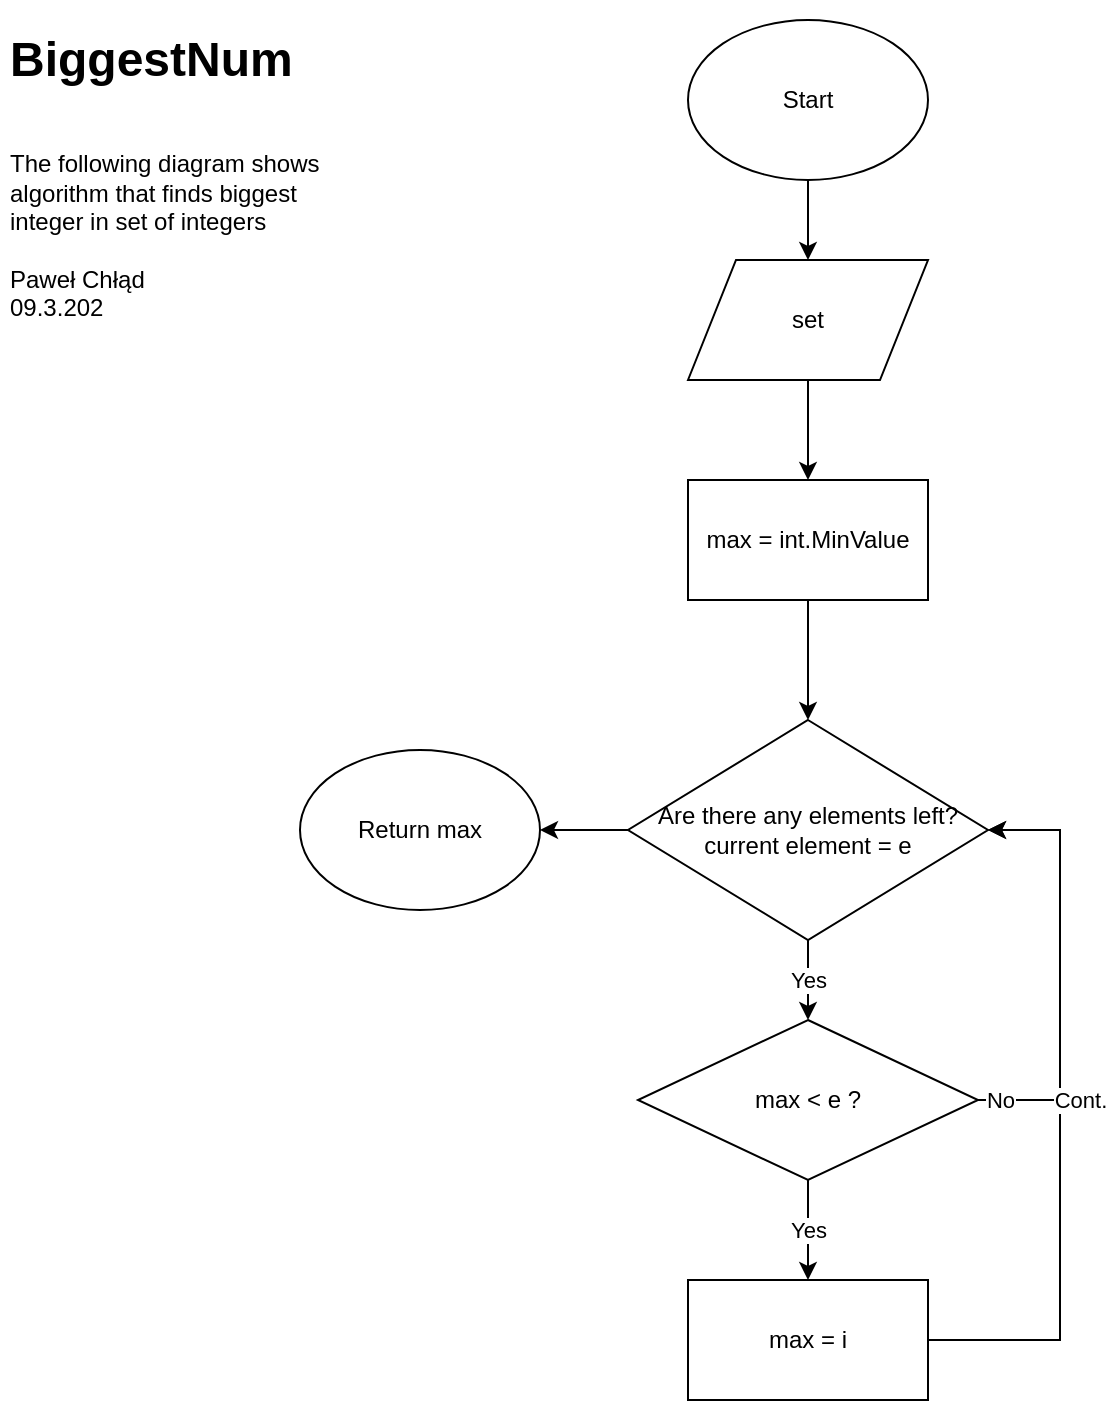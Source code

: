 <mxfile version="12.8.1" type="device"><diagram id="C5RBs43oDa-KdzZeNtuy" name="Page-1"><mxGraphModel dx="1591" dy="902" grid="1" gridSize="10" guides="1" tooltips="1" connect="1" arrows="1" fold="1" page="1" pageScale="1" pageWidth="827" pageHeight="1169" math="0" shadow="0"><root><mxCell id="WIyWlLk6GJQsqaUBKTNV-0"/><mxCell id="WIyWlLk6GJQsqaUBKTNV-1" parent="WIyWlLk6GJQsqaUBKTNV-0"/><mxCell id="7tmPn5ieA3Q9iqU_eBNZ-0" value="&lt;h1&gt;BiggestNum&lt;br&gt;&lt;/h1&gt;&lt;div&gt;&lt;br&gt;&lt;/div&gt;&lt;div&gt;The following diagram shows algorithm that finds biggest integer in set of integers&lt;br&gt;&lt;/div&gt;&lt;div&gt;&lt;br&gt;&lt;/div&gt;&lt;div&gt;Paweł Chłąd&lt;/div&gt;&lt;div&gt;09.3.202&lt;br&gt;&lt;/div&gt;" style="text;html=1;strokeColor=none;fillColor=none;spacing=5;spacingTop=-20;whiteSpace=wrap;overflow=hidden;rounded=0;" vertex="1" parent="WIyWlLk6GJQsqaUBKTNV-1"><mxGeometry x="10" y="10" width="190" height="160" as="geometry"/></mxCell><mxCell id="7tmPn5ieA3Q9iqU_eBNZ-3" value="" style="edgeStyle=orthogonalEdgeStyle;rounded=0;orthogonalLoop=1;jettySize=auto;html=1;" edge="1" parent="WIyWlLk6GJQsqaUBKTNV-1" source="7tmPn5ieA3Q9iqU_eBNZ-1" target="7tmPn5ieA3Q9iqU_eBNZ-2"><mxGeometry relative="1" as="geometry"/></mxCell><mxCell id="7tmPn5ieA3Q9iqU_eBNZ-1" value="Start" style="ellipse;whiteSpace=wrap;html=1;" vertex="1" parent="WIyWlLk6GJQsqaUBKTNV-1"><mxGeometry x="354" y="10" width="120" height="80" as="geometry"/></mxCell><mxCell id="7tmPn5ieA3Q9iqU_eBNZ-6" value="" style="edgeStyle=orthogonalEdgeStyle;rounded=0;orthogonalLoop=1;jettySize=auto;html=1;" edge="1" parent="WIyWlLk6GJQsqaUBKTNV-1" source="7tmPn5ieA3Q9iqU_eBNZ-2" target="7tmPn5ieA3Q9iqU_eBNZ-5"><mxGeometry relative="1" as="geometry"/></mxCell><mxCell id="7tmPn5ieA3Q9iqU_eBNZ-2" value="set" style="shape=parallelogram;perimeter=parallelogramPerimeter;whiteSpace=wrap;html=1;" vertex="1" parent="WIyWlLk6GJQsqaUBKTNV-1"><mxGeometry x="354" y="130" width="120" height="60" as="geometry"/></mxCell><mxCell id="7tmPn5ieA3Q9iqU_eBNZ-9" value="" style="edgeStyle=orthogonalEdgeStyle;rounded=0;orthogonalLoop=1;jettySize=auto;html=1;" edge="1" parent="WIyWlLk6GJQsqaUBKTNV-1" source="7tmPn5ieA3Q9iqU_eBNZ-5" target="7tmPn5ieA3Q9iqU_eBNZ-8"><mxGeometry relative="1" as="geometry"/></mxCell><mxCell id="7tmPn5ieA3Q9iqU_eBNZ-5" value="max = int.MinValue" style="rounded=0;whiteSpace=wrap;html=1;" vertex="1" parent="WIyWlLk6GJQsqaUBKTNV-1"><mxGeometry x="354" y="240" width="120" height="60" as="geometry"/></mxCell><mxCell id="7tmPn5ieA3Q9iqU_eBNZ-11" value="Yes" style="edgeStyle=orthogonalEdgeStyle;rounded=0;orthogonalLoop=1;jettySize=auto;html=1;" edge="1" parent="WIyWlLk6GJQsqaUBKTNV-1" source="7tmPn5ieA3Q9iqU_eBNZ-8" target="7tmPn5ieA3Q9iqU_eBNZ-10"><mxGeometry relative="1" as="geometry"/></mxCell><mxCell id="7tmPn5ieA3Q9iqU_eBNZ-18" value="" style="edgeStyle=orthogonalEdgeStyle;rounded=0;orthogonalLoop=1;jettySize=auto;html=1;" edge="1" parent="WIyWlLk6GJQsqaUBKTNV-1" source="7tmPn5ieA3Q9iqU_eBNZ-8" target="7tmPn5ieA3Q9iqU_eBNZ-17"><mxGeometry relative="1" as="geometry"/></mxCell><mxCell id="7tmPn5ieA3Q9iqU_eBNZ-8" value="&lt;div&gt;Are there any elements left?&lt;/div&gt;&lt;div&gt;current element = e&lt;br&gt;&lt;/div&gt;" style="rhombus;whiteSpace=wrap;html=1;" vertex="1" parent="WIyWlLk6GJQsqaUBKTNV-1"><mxGeometry x="324" y="360" width="180" height="110" as="geometry"/></mxCell><mxCell id="7tmPn5ieA3Q9iqU_eBNZ-13" value="Yes" style="edgeStyle=orthogonalEdgeStyle;rounded=0;orthogonalLoop=1;jettySize=auto;html=1;" edge="1" parent="WIyWlLk6GJQsqaUBKTNV-1" source="7tmPn5ieA3Q9iqU_eBNZ-10" target="7tmPn5ieA3Q9iqU_eBNZ-12"><mxGeometry relative="1" as="geometry"/></mxCell><mxCell id="7tmPn5ieA3Q9iqU_eBNZ-15" value="No" style="edgeStyle=orthogonalEdgeStyle;rounded=0;orthogonalLoop=1;jettySize=auto;html=1;exitX=1;exitY=0.5;exitDx=0;exitDy=0;entryX=1;entryY=0.5;entryDx=0;entryDy=0;" edge="1" parent="WIyWlLk6GJQsqaUBKTNV-1" source="7tmPn5ieA3Q9iqU_eBNZ-10" target="7tmPn5ieA3Q9iqU_eBNZ-8"><mxGeometry x="-0.896" relative="1" as="geometry"><Array as="points"><mxPoint x="540" y="550"/><mxPoint x="540" y="415"/></Array><mxPoint as="offset"/></mxGeometry></mxCell><mxCell id="7tmPn5ieA3Q9iqU_eBNZ-10" value="max &amp;lt; e ?" style="rhombus;whiteSpace=wrap;html=1;" vertex="1" parent="WIyWlLk6GJQsqaUBKTNV-1"><mxGeometry x="329" y="510" width="170" height="80" as="geometry"/></mxCell><mxCell id="7tmPn5ieA3Q9iqU_eBNZ-14" value="Cont." style="edgeStyle=orthogonalEdgeStyle;rounded=0;orthogonalLoop=1;jettySize=auto;html=1;entryX=1;entryY=0.5;entryDx=0;entryDy=0;" edge="1" parent="WIyWlLk6GJQsqaUBKTNV-1" source="7tmPn5ieA3Q9iqU_eBNZ-12" target="7tmPn5ieA3Q9iqU_eBNZ-8"><mxGeometry x="0.042" y="-10" relative="1" as="geometry"><Array as="points"><mxPoint x="540" y="670"/><mxPoint x="540" y="415"/></Array><mxPoint as="offset"/></mxGeometry></mxCell><mxCell id="7tmPn5ieA3Q9iqU_eBNZ-12" value="max = i" style="rounded=0;whiteSpace=wrap;html=1;" vertex="1" parent="WIyWlLk6GJQsqaUBKTNV-1"><mxGeometry x="354" y="640" width="120" height="60" as="geometry"/></mxCell><mxCell id="7tmPn5ieA3Q9iqU_eBNZ-17" value="Return max" style="ellipse;whiteSpace=wrap;html=1;" vertex="1" parent="WIyWlLk6GJQsqaUBKTNV-1"><mxGeometry x="160" y="375" width="120" height="80" as="geometry"/></mxCell></root></mxGraphModel></diagram></mxfile>